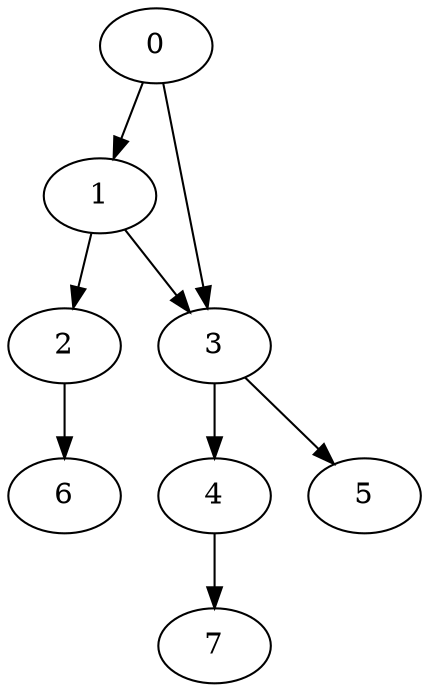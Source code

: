 digraph {
	0
	1
	2
	3
	4
	5
	6
	7
	0 -> 1
	1 -> 2
	1 -> 3
	0 -> 3
	3 -> 4
	3 -> 5
	2 -> 6
	4 -> 7
}
